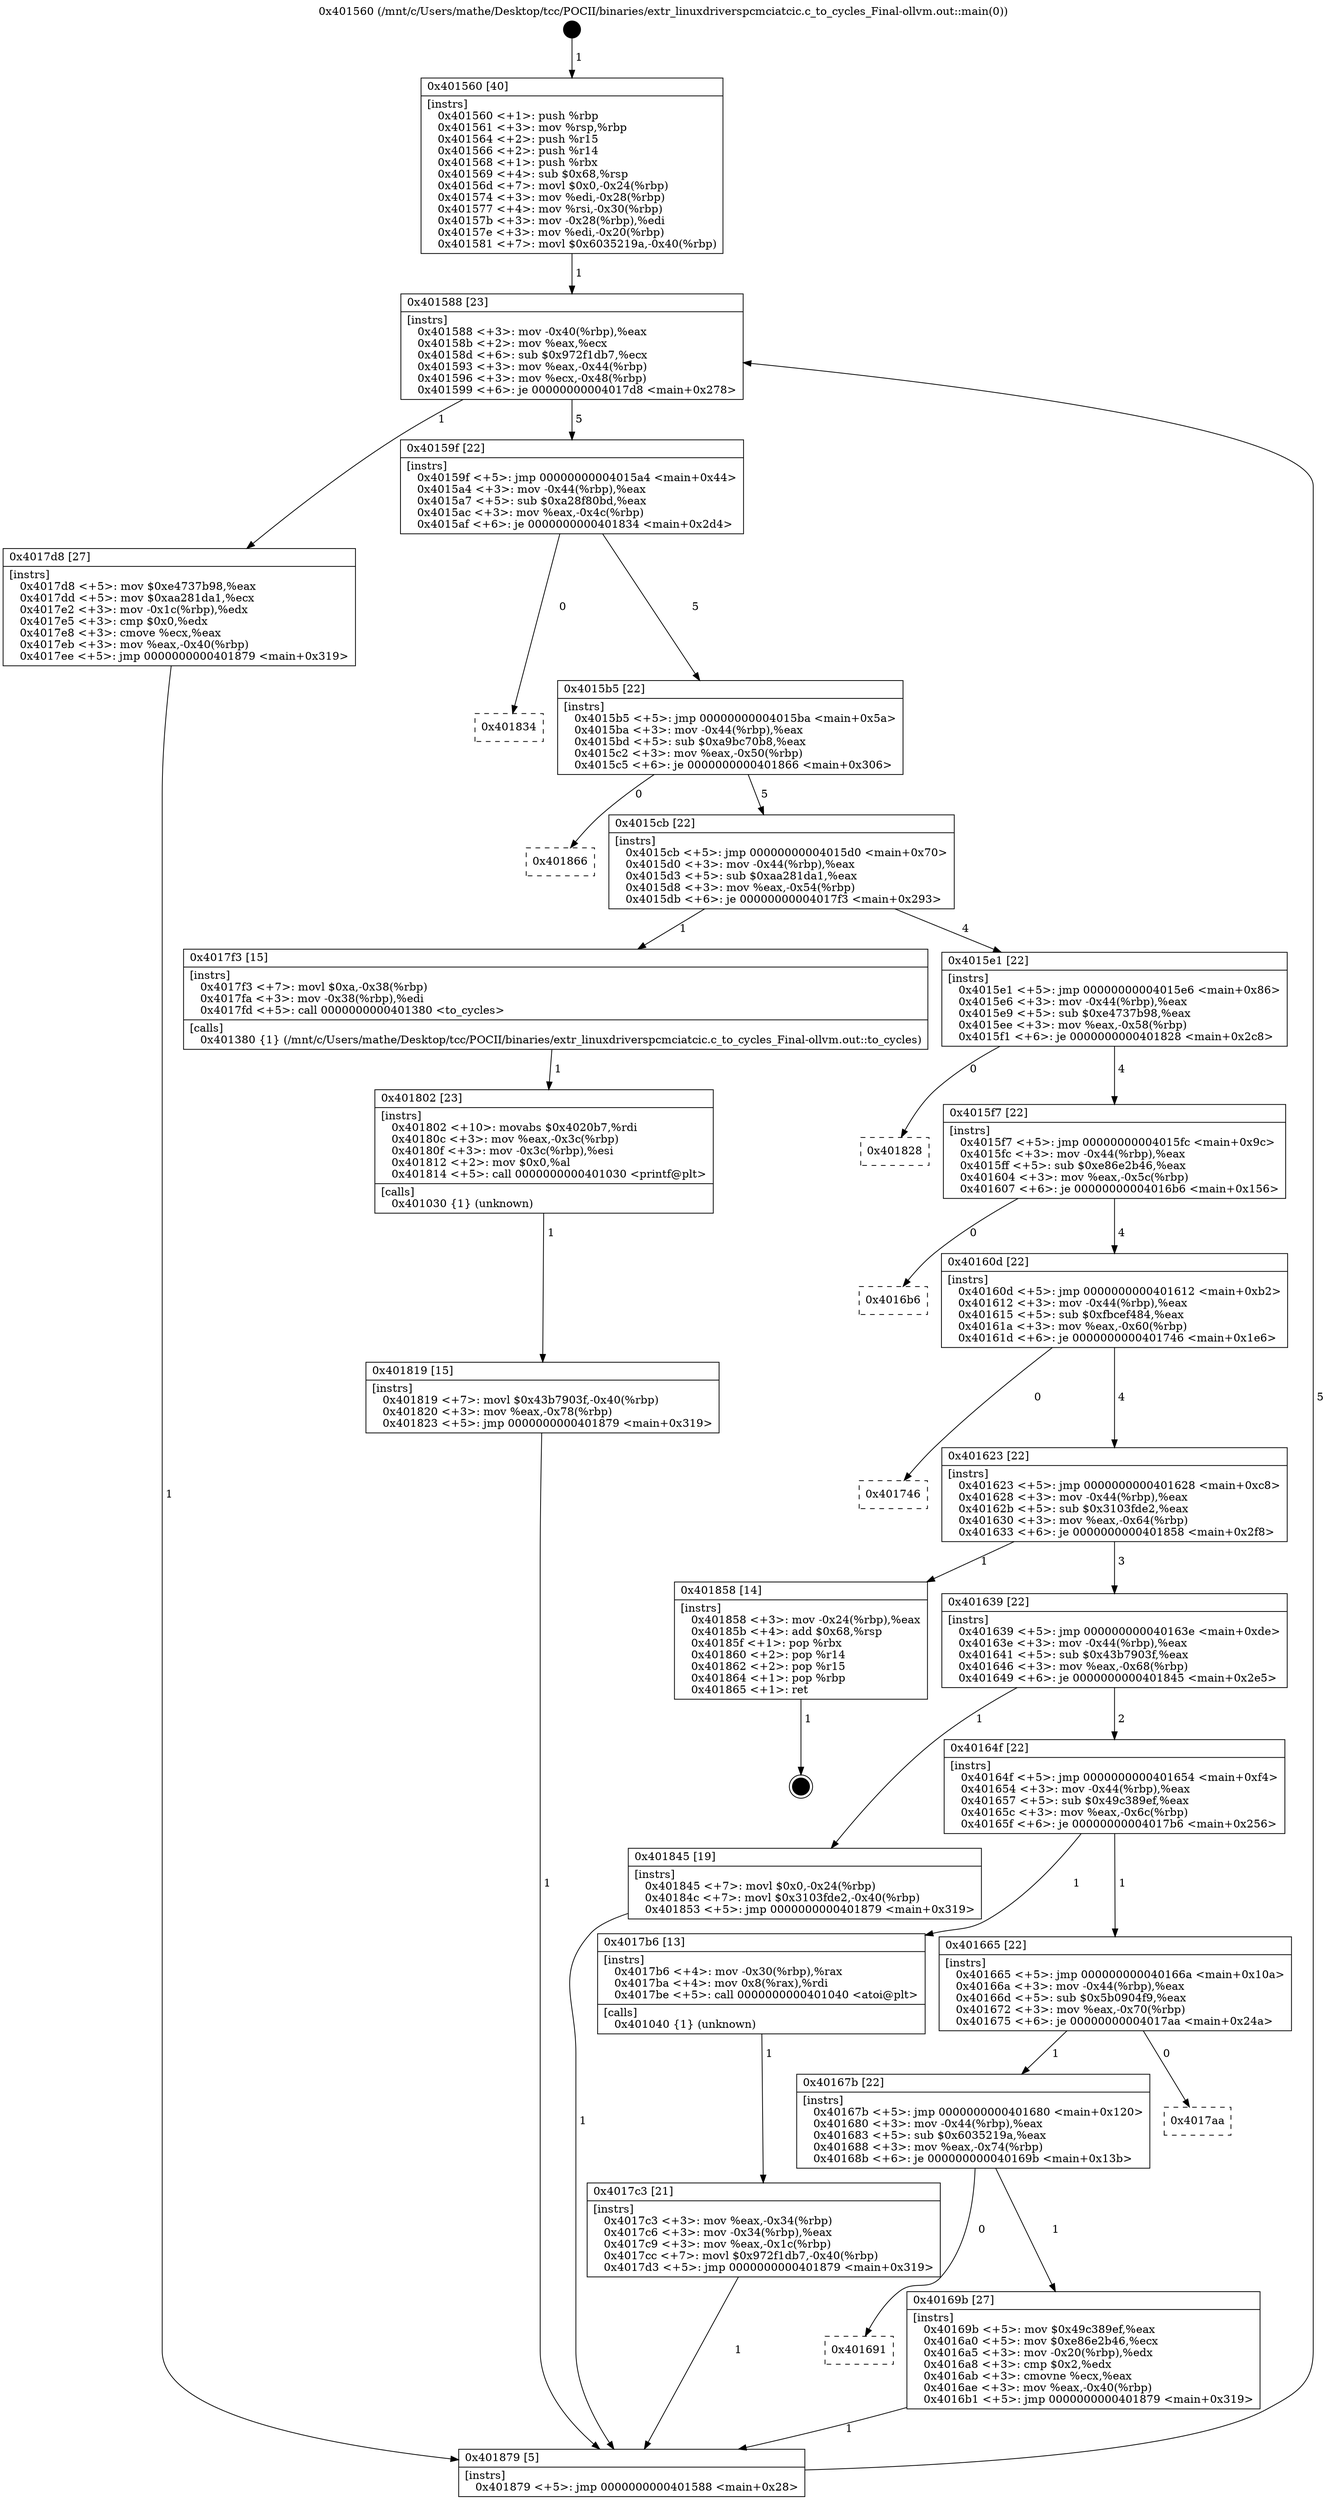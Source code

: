 digraph "0x401560" {
  label = "0x401560 (/mnt/c/Users/mathe/Desktop/tcc/POCII/binaries/extr_linuxdriverspcmciatcic.c_to_cycles_Final-ollvm.out::main(0))"
  labelloc = "t"
  node[shape=record]

  Entry [label="",width=0.3,height=0.3,shape=circle,fillcolor=black,style=filled]
  "0x401588" [label="{
     0x401588 [23]\l
     | [instrs]\l
     &nbsp;&nbsp;0x401588 \<+3\>: mov -0x40(%rbp),%eax\l
     &nbsp;&nbsp;0x40158b \<+2\>: mov %eax,%ecx\l
     &nbsp;&nbsp;0x40158d \<+6\>: sub $0x972f1db7,%ecx\l
     &nbsp;&nbsp;0x401593 \<+3\>: mov %eax,-0x44(%rbp)\l
     &nbsp;&nbsp;0x401596 \<+3\>: mov %ecx,-0x48(%rbp)\l
     &nbsp;&nbsp;0x401599 \<+6\>: je 00000000004017d8 \<main+0x278\>\l
  }"]
  "0x4017d8" [label="{
     0x4017d8 [27]\l
     | [instrs]\l
     &nbsp;&nbsp;0x4017d8 \<+5\>: mov $0xe4737b98,%eax\l
     &nbsp;&nbsp;0x4017dd \<+5\>: mov $0xaa281da1,%ecx\l
     &nbsp;&nbsp;0x4017e2 \<+3\>: mov -0x1c(%rbp),%edx\l
     &nbsp;&nbsp;0x4017e5 \<+3\>: cmp $0x0,%edx\l
     &nbsp;&nbsp;0x4017e8 \<+3\>: cmove %ecx,%eax\l
     &nbsp;&nbsp;0x4017eb \<+3\>: mov %eax,-0x40(%rbp)\l
     &nbsp;&nbsp;0x4017ee \<+5\>: jmp 0000000000401879 \<main+0x319\>\l
  }"]
  "0x40159f" [label="{
     0x40159f [22]\l
     | [instrs]\l
     &nbsp;&nbsp;0x40159f \<+5\>: jmp 00000000004015a4 \<main+0x44\>\l
     &nbsp;&nbsp;0x4015a4 \<+3\>: mov -0x44(%rbp),%eax\l
     &nbsp;&nbsp;0x4015a7 \<+5\>: sub $0xa28f80bd,%eax\l
     &nbsp;&nbsp;0x4015ac \<+3\>: mov %eax,-0x4c(%rbp)\l
     &nbsp;&nbsp;0x4015af \<+6\>: je 0000000000401834 \<main+0x2d4\>\l
  }"]
  Exit [label="",width=0.3,height=0.3,shape=circle,fillcolor=black,style=filled,peripheries=2]
  "0x401834" [label="{
     0x401834\l
  }", style=dashed]
  "0x4015b5" [label="{
     0x4015b5 [22]\l
     | [instrs]\l
     &nbsp;&nbsp;0x4015b5 \<+5\>: jmp 00000000004015ba \<main+0x5a\>\l
     &nbsp;&nbsp;0x4015ba \<+3\>: mov -0x44(%rbp),%eax\l
     &nbsp;&nbsp;0x4015bd \<+5\>: sub $0xa9bc70b8,%eax\l
     &nbsp;&nbsp;0x4015c2 \<+3\>: mov %eax,-0x50(%rbp)\l
     &nbsp;&nbsp;0x4015c5 \<+6\>: je 0000000000401866 \<main+0x306\>\l
  }"]
  "0x401819" [label="{
     0x401819 [15]\l
     | [instrs]\l
     &nbsp;&nbsp;0x401819 \<+7\>: movl $0x43b7903f,-0x40(%rbp)\l
     &nbsp;&nbsp;0x401820 \<+3\>: mov %eax,-0x78(%rbp)\l
     &nbsp;&nbsp;0x401823 \<+5\>: jmp 0000000000401879 \<main+0x319\>\l
  }"]
  "0x401866" [label="{
     0x401866\l
  }", style=dashed]
  "0x4015cb" [label="{
     0x4015cb [22]\l
     | [instrs]\l
     &nbsp;&nbsp;0x4015cb \<+5\>: jmp 00000000004015d0 \<main+0x70\>\l
     &nbsp;&nbsp;0x4015d0 \<+3\>: mov -0x44(%rbp),%eax\l
     &nbsp;&nbsp;0x4015d3 \<+5\>: sub $0xaa281da1,%eax\l
     &nbsp;&nbsp;0x4015d8 \<+3\>: mov %eax,-0x54(%rbp)\l
     &nbsp;&nbsp;0x4015db \<+6\>: je 00000000004017f3 \<main+0x293\>\l
  }"]
  "0x401802" [label="{
     0x401802 [23]\l
     | [instrs]\l
     &nbsp;&nbsp;0x401802 \<+10\>: movabs $0x4020b7,%rdi\l
     &nbsp;&nbsp;0x40180c \<+3\>: mov %eax,-0x3c(%rbp)\l
     &nbsp;&nbsp;0x40180f \<+3\>: mov -0x3c(%rbp),%esi\l
     &nbsp;&nbsp;0x401812 \<+2\>: mov $0x0,%al\l
     &nbsp;&nbsp;0x401814 \<+5\>: call 0000000000401030 \<printf@plt\>\l
     | [calls]\l
     &nbsp;&nbsp;0x401030 \{1\} (unknown)\l
  }"]
  "0x4017f3" [label="{
     0x4017f3 [15]\l
     | [instrs]\l
     &nbsp;&nbsp;0x4017f3 \<+7\>: movl $0xa,-0x38(%rbp)\l
     &nbsp;&nbsp;0x4017fa \<+3\>: mov -0x38(%rbp),%edi\l
     &nbsp;&nbsp;0x4017fd \<+5\>: call 0000000000401380 \<to_cycles\>\l
     | [calls]\l
     &nbsp;&nbsp;0x401380 \{1\} (/mnt/c/Users/mathe/Desktop/tcc/POCII/binaries/extr_linuxdriverspcmciatcic.c_to_cycles_Final-ollvm.out::to_cycles)\l
  }"]
  "0x4015e1" [label="{
     0x4015e1 [22]\l
     | [instrs]\l
     &nbsp;&nbsp;0x4015e1 \<+5\>: jmp 00000000004015e6 \<main+0x86\>\l
     &nbsp;&nbsp;0x4015e6 \<+3\>: mov -0x44(%rbp),%eax\l
     &nbsp;&nbsp;0x4015e9 \<+5\>: sub $0xe4737b98,%eax\l
     &nbsp;&nbsp;0x4015ee \<+3\>: mov %eax,-0x58(%rbp)\l
     &nbsp;&nbsp;0x4015f1 \<+6\>: je 0000000000401828 \<main+0x2c8\>\l
  }"]
  "0x4017c3" [label="{
     0x4017c3 [21]\l
     | [instrs]\l
     &nbsp;&nbsp;0x4017c3 \<+3\>: mov %eax,-0x34(%rbp)\l
     &nbsp;&nbsp;0x4017c6 \<+3\>: mov -0x34(%rbp),%eax\l
     &nbsp;&nbsp;0x4017c9 \<+3\>: mov %eax,-0x1c(%rbp)\l
     &nbsp;&nbsp;0x4017cc \<+7\>: movl $0x972f1db7,-0x40(%rbp)\l
     &nbsp;&nbsp;0x4017d3 \<+5\>: jmp 0000000000401879 \<main+0x319\>\l
  }"]
  "0x401828" [label="{
     0x401828\l
  }", style=dashed]
  "0x4015f7" [label="{
     0x4015f7 [22]\l
     | [instrs]\l
     &nbsp;&nbsp;0x4015f7 \<+5\>: jmp 00000000004015fc \<main+0x9c\>\l
     &nbsp;&nbsp;0x4015fc \<+3\>: mov -0x44(%rbp),%eax\l
     &nbsp;&nbsp;0x4015ff \<+5\>: sub $0xe86e2b46,%eax\l
     &nbsp;&nbsp;0x401604 \<+3\>: mov %eax,-0x5c(%rbp)\l
     &nbsp;&nbsp;0x401607 \<+6\>: je 00000000004016b6 \<main+0x156\>\l
  }"]
  "0x401560" [label="{
     0x401560 [40]\l
     | [instrs]\l
     &nbsp;&nbsp;0x401560 \<+1\>: push %rbp\l
     &nbsp;&nbsp;0x401561 \<+3\>: mov %rsp,%rbp\l
     &nbsp;&nbsp;0x401564 \<+2\>: push %r15\l
     &nbsp;&nbsp;0x401566 \<+2\>: push %r14\l
     &nbsp;&nbsp;0x401568 \<+1\>: push %rbx\l
     &nbsp;&nbsp;0x401569 \<+4\>: sub $0x68,%rsp\l
     &nbsp;&nbsp;0x40156d \<+7\>: movl $0x0,-0x24(%rbp)\l
     &nbsp;&nbsp;0x401574 \<+3\>: mov %edi,-0x28(%rbp)\l
     &nbsp;&nbsp;0x401577 \<+4\>: mov %rsi,-0x30(%rbp)\l
     &nbsp;&nbsp;0x40157b \<+3\>: mov -0x28(%rbp),%edi\l
     &nbsp;&nbsp;0x40157e \<+3\>: mov %edi,-0x20(%rbp)\l
     &nbsp;&nbsp;0x401581 \<+7\>: movl $0x6035219a,-0x40(%rbp)\l
  }"]
  "0x4016b6" [label="{
     0x4016b6\l
  }", style=dashed]
  "0x40160d" [label="{
     0x40160d [22]\l
     | [instrs]\l
     &nbsp;&nbsp;0x40160d \<+5\>: jmp 0000000000401612 \<main+0xb2\>\l
     &nbsp;&nbsp;0x401612 \<+3\>: mov -0x44(%rbp),%eax\l
     &nbsp;&nbsp;0x401615 \<+5\>: sub $0xfbcef484,%eax\l
     &nbsp;&nbsp;0x40161a \<+3\>: mov %eax,-0x60(%rbp)\l
     &nbsp;&nbsp;0x40161d \<+6\>: je 0000000000401746 \<main+0x1e6\>\l
  }"]
  "0x401879" [label="{
     0x401879 [5]\l
     | [instrs]\l
     &nbsp;&nbsp;0x401879 \<+5\>: jmp 0000000000401588 \<main+0x28\>\l
  }"]
  "0x401746" [label="{
     0x401746\l
  }", style=dashed]
  "0x401623" [label="{
     0x401623 [22]\l
     | [instrs]\l
     &nbsp;&nbsp;0x401623 \<+5\>: jmp 0000000000401628 \<main+0xc8\>\l
     &nbsp;&nbsp;0x401628 \<+3\>: mov -0x44(%rbp),%eax\l
     &nbsp;&nbsp;0x40162b \<+5\>: sub $0x3103fde2,%eax\l
     &nbsp;&nbsp;0x401630 \<+3\>: mov %eax,-0x64(%rbp)\l
     &nbsp;&nbsp;0x401633 \<+6\>: je 0000000000401858 \<main+0x2f8\>\l
  }"]
  "0x401691" [label="{
     0x401691\l
  }", style=dashed]
  "0x401858" [label="{
     0x401858 [14]\l
     | [instrs]\l
     &nbsp;&nbsp;0x401858 \<+3\>: mov -0x24(%rbp),%eax\l
     &nbsp;&nbsp;0x40185b \<+4\>: add $0x68,%rsp\l
     &nbsp;&nbsp;0x40185f \<+1\>: pop %rbx\l
     &nbsp;&nbsp;0x401860 \<+2\>: pop %r14\l
     &nbsp;&nbsp;0x401862 \<+2\>: pop %r15\l
     &nbsp;&nbsp;0x401864 \<+1\>: pop %rbp\l
     &nbsp;&nbsp;0x401865 \<+1\>: ret\l
  }"]
  "0x401639" [label="{
     0x401639 [22]\l
     | [instrs]\l
     &nbsp;&nbsp;0x401639 \<+5\>: jmp 000000000040163e \<main+0xde\>\l
     &nbsp;&nbsp;0x40163e \<+3\>: mov -0x44(%rbp),%eax\l
     &nbsp;&nbsp;0x401641 \<+5\>: sub $0x43b7903f,%eax\l
     &nbsp;&nbsp;0x401646 \<+3\>: mov %eax,-0x68(%rbp)\l
     &nbsp;&nbsp;0x401649 \<+6\>: je 0000000000401845 \<main+0x2e5\>\l
  }"]
  "0x40169b" [label="{
     0x40169b [27]\l
     | [instrs]\l
     &nbsp;&nbsp;0x40169b \<+5\>: mov $0x49c389ef,%eax\l
     &nbsp;&nbsp;0x4016a0 \<+5\>: mov $0xe86e2b46,%ecx\l
     &nbsp;&nbsp;0x4016a5 \<+3\>: mov -0x20(%rbp),%edx\l
     &nbsp;&nbsp;0x4016a8 \<+3\>: cmp $0x2,%edx\l
     &nbsp;&nbsp;0x4016ab \<+3\>: cmovne %ecx,%eax\l
     &nbsp;&nbsp;0x4016ae \<+3\>: mov %eax,-0x40(%rbp)\l
     &nbsp;&nbsp;0x4016b1 \<+5\>: jmp 0000000000401879 \<main+0x319\>\l
  }"]
  "0x401845" [label="{
     0x401845 [19]\l
     | [instrs]\l
     &nbsp;&nbsp;0x401845 \<+7\>: movl $0x0,-0x24(%rbp)\l
     &nbsp;&nbsp;0x40184c \<+7\>: movl $0x3103fde2,-0x40(%rbp)\l
     &nbsp;&nbsp;0x401853 \<+5\>: jmp 0000000000401879 \<main+0x319\>\l
  }"]
  "0x40164f" [label="{
     0x40164f [22]\l
     | [instrs]\l
     &nbsp;&nbsp;0x40164f \<+5\>: jmp 0000000000401654 \<main+0xf4\>\l
     &nbsp;&nbsp;0x401654 \<+3\>: mov -0x44(%rbp),%eax\l
     &nbsp;&nbsp;0x401657 \<+5\>: sub $0x49c389ef,%eax\l
     &nbsp;&nbsp;0x40165c \<+3\>: mov %eax,-0x6c(%rbp)\l
     &nbsp;&nbsp;0x40165f \<+6\>: je 00000000004017b6 \<main+0x256\>\l
  }"]
  "0x40167b" [label="{
     0x40167b [22]\l
     | [instrs]\l
     &nbsp;&nbsp;0x40167b \<+5\>: jmp 0000000000401680 \<main+0x120\>\l
     &nbsp;&nbsp;0x401680 \<+3\>: mov -0x44(%rbp),%eax\l
     &nbsp;&nbsp;0x401683 \<+5\>: sub $0x6035219a,%eax\l
     &nbsp;&nbsp;0x401688 \<+3\>: mov %eax,-0x74(%rbp)\l
     &nbsp;&nbsp;0x40168b \<+6\>: je 000000000040169b \<main+0x13b\>\l
  }"]
  "0x4017b6" [label="{
     0x4017b6 [13]\l
     | [instrs]\l
     &nbsp;&nbsp;0x4017b6 \<+4\>: mov -0x30(%rbp),%rax\l
     &nbsp;&nbsp;0x4017ba \<+4\>: mov 0x8(%rax),%rdi\l
     &nbsp;&nbsp;0x4017be \<+5\>: call 0000000000401040 \<atoi@plt\>\l
     | [calls]\l
     &nbsp;&nbsp;0x401040 \{1\} (unknown)\l
  }"]
  "0x401665" [label="{
     0x401665 [22]\l
     | [instrs]\l
     &nbsp;&nbsp;0x401665 \<+5\>: jmp 000000000040166a \<main+0x10a\>\l
     &nbsp;&nbsp;0x40166a \<+3\>: mov -0x44(%rbp),%eax\l
     &nbsp;&nbsp;0x40166d \<+5\>: sub $0x5b0904f9,%eax\l
     &nbsp;&nbsp;0x401672 \<+3\>: mov %eax,-0x70(%rbp)\l
     &nbsp;&nbsp;0x401675 \<+6\>: je 00000000004017aa \<main+0x24a\>\l
  }"]
  "0x4017aa" [label="{
     0x4017aa\l
  }", style=dashed]
  Entry -> "0x401560" [label=" 1"]
  "0x401588" -> "0x4017d8" [label=" 1"]
  "0x401588" -> "0x40159f" [label=" 5"]
  "0x401858" -> Exit [label=" 1"]
  "0x40159f" -> "0x401834" [label=" 0"]
  "0x40159f" -> "0x4015b5" [label=" 5"]
  "0x401845" -> "0x401879" [label=" 1"]
  "0x4015b5" -> "0x401866" [label=" 0"]
  "0x4015b5" -> "0x4015cb" [label=" 5"]
  "0x401819" -> "0x401879" [label=" 1"]
  "0x4015cb" -> "0x4017f3" [label=" 1"]
  "0x4015cb" -> "0x4015e1" [label=" 4"]
  "0x401802" -> "0x401819" [label=" 1"]
  "0x4015e1" -> "0x401828" [label=" 0"]
  "0x4015e1" -> "0x4015f7" [label=" 4"]
  "0x4017f3" -> "0x401802" [label=" 1"]
  "0x4015f7" -> "0x4016b6" [label=" 0"]
  "0x4015f7" -> "0x40160d" [label=" 4"]
  "0x4017d8" -> "0x401879" [label=" 1"]
  "0x40160d" -> "0x401746" [label=" 0"]
  "0x40160d" -> "0x401623" [label=" 4"]
  "0x4017c3" -> "0x401879" [label=" 1"]
  "0x401623" -> "0x401858" [label=" 1"]
  "0x401623" -> "0x401639" [label=" 3"]
  "0x4017b6" -> "0x4017c3" [label=" 1"]
  "0x401639" -> "0x401845" [label=" 1"]
  "0x401639" -> "0x40164f" [label=" 2"]
  "0x401879" -> "0x401588" [label=" 5"]
  "0x40164f" -> "0x4017b6" [label=" 1"]
  "0x40164f" -> "0x401665" [label=" 1"]
  "0x40169b" -> "0x401879" [label=" 1"]
  "0x401665" -> "0x4017aa" [label=" 0"]
  "0x401665" -> "0x40167b" [label=" 1"]
  "0x401560" -> "0x401588" [label=" 1"]
  "0x40167b" -> "0x40169b" [label=" 1"]
  "0x40167b" -> "0x401691" [label=" 0"]
}
